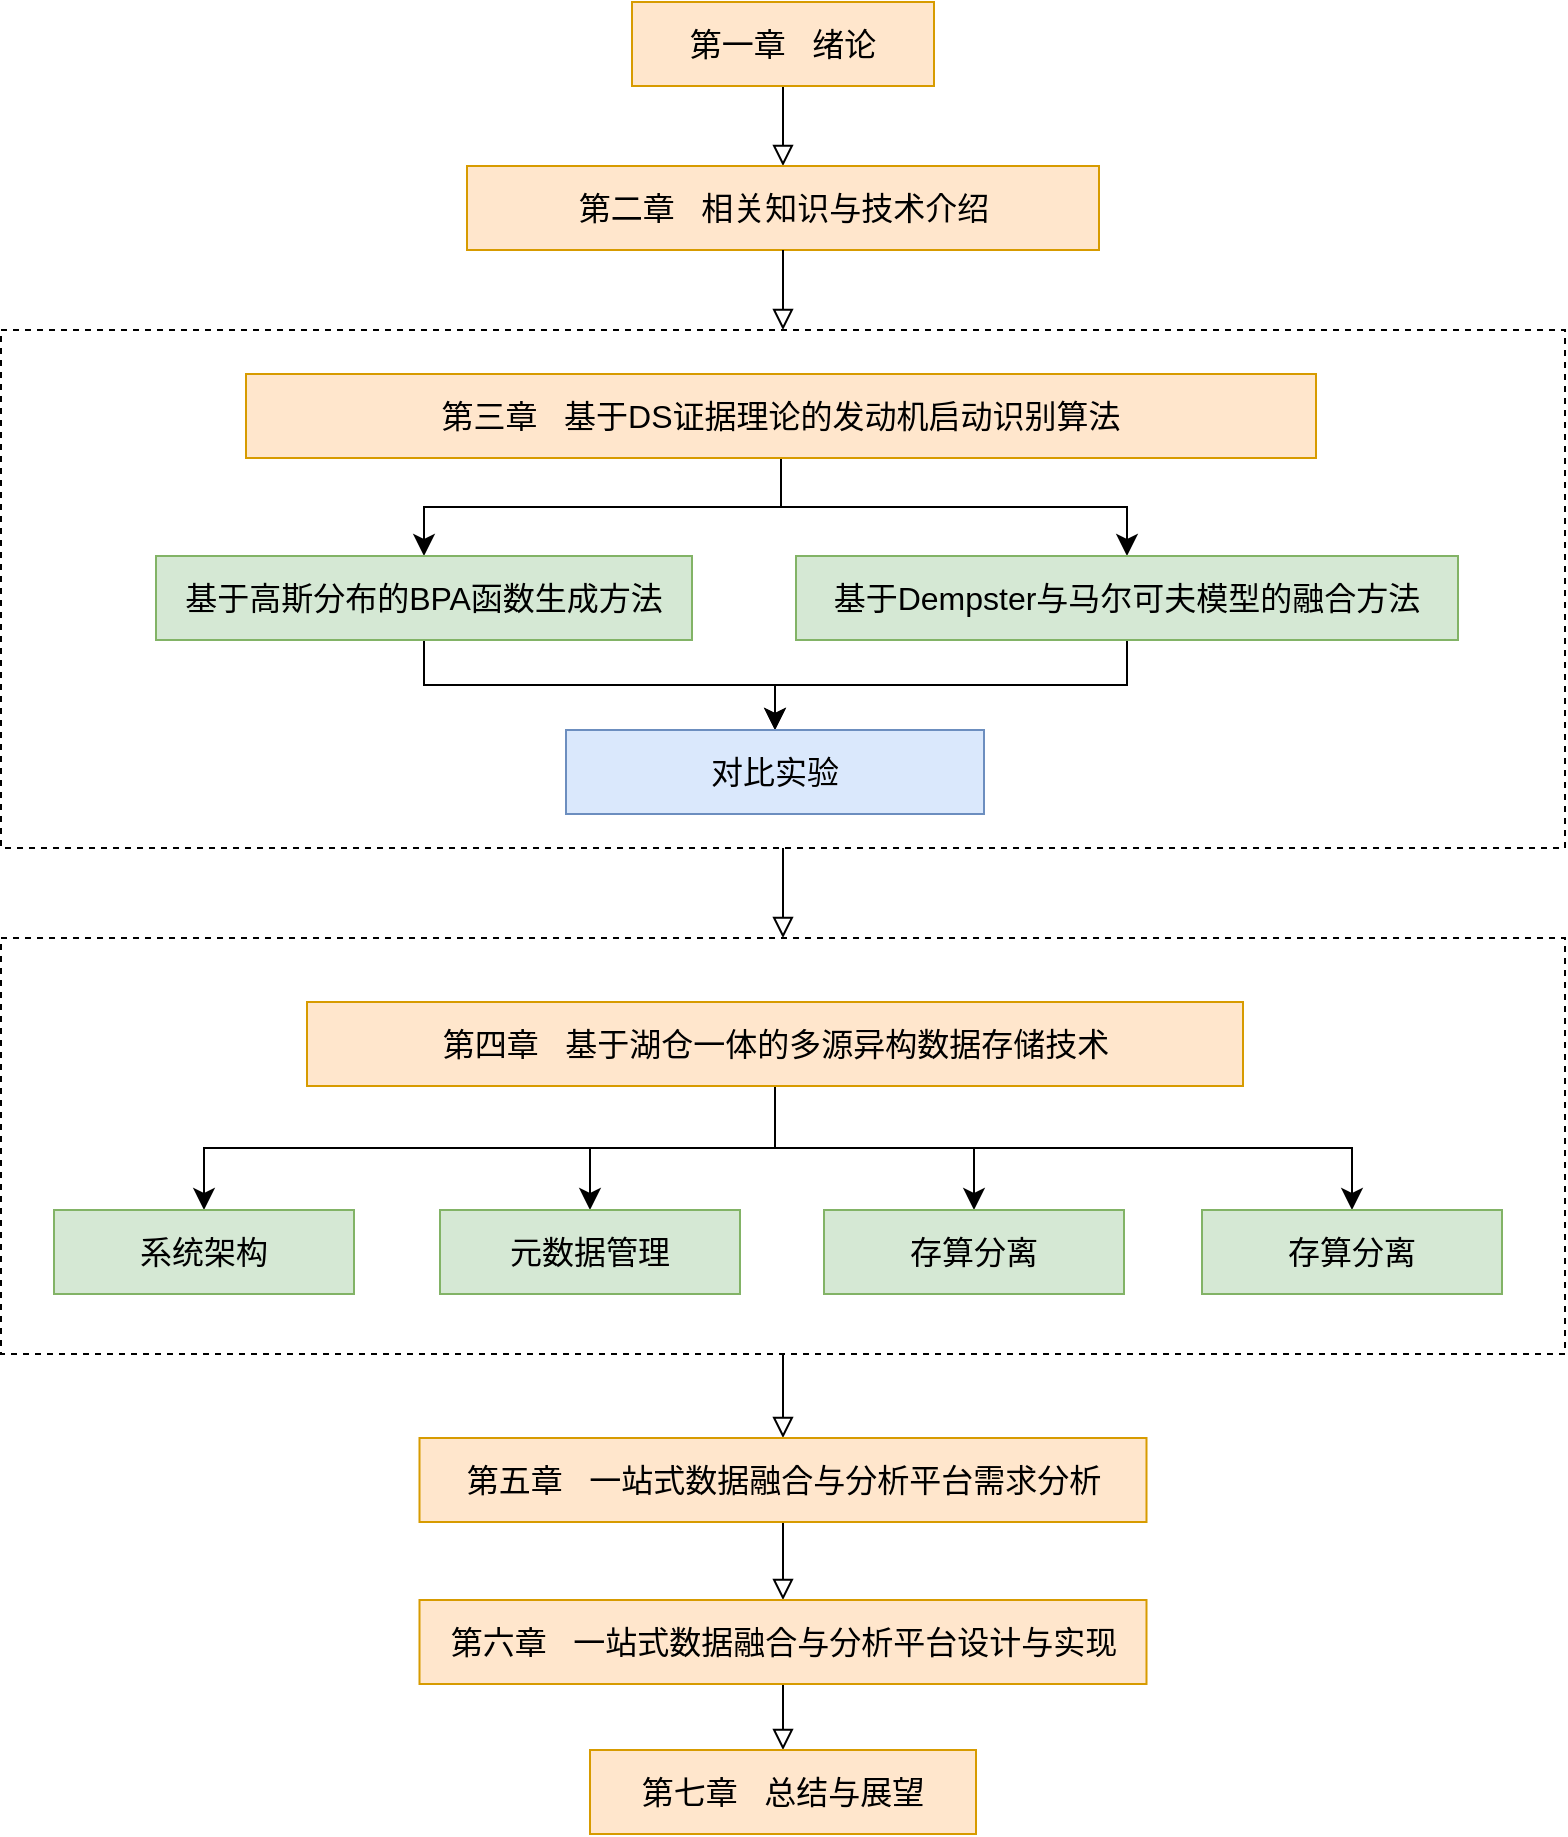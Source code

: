 <mxfile version="23.1.5" type="github">
  <diagram name="第 1 页" id="IkbdYyZgTxzfussHmOva">
    <mxGraphModel dx="1960" dy="1387" grid="0" gridSize="10" guides="1" tooltips="1" connect="1" arrows="1" fold="1" page="0" pageScale="1" pageWidth="4681" pageHeight="3300" math="0" shadow="0">
      <root>
        <mxCell id="0" />
        <mxCell id="1" parent="0" />
        <mxCell id="zVfyd89gMReHTwE-nL8Z-29" style="edgeStyle=none;curved=1;rounded=0;orthogonalLoop=1;jettySize=auto;html=1;exitX=0.5;exitY=1;exitDx=0;exitDy=0;fontSize=12;startSize=8;endSize=8;endArrow=block;endFill=0;" edge="1" parent="1" source="zVfyd89gMReHTwE-nL8Z-16" target="zVfyd89gMReHTwE-nL8Z-27">
          <mxGeometry relative="1" as="geometry" />
        </mxCell>
        <mxCell id="zVfyd89gMReHTwE-nL8Z-16" value="" style="rounded=0;whiteSpace=wrap;html=1;dashed=1;" vertex="1" parent="1">
          <mxGeometry x="-145.5" y="387" width="782" height="208" as="geometry" />
        </mxCell>
        <mxCell id="zVfyd89gMReHTwE-nL8Z-17" style="edgeStyle=none;curved=1;rounded=0;orthogonalLoop=1;jettySize=auto;html=1;exitX=0.5;exitY=1;exitDx=0;exitDy=0;fontSize=12;startSize=8;endSize=8;endArrow=block;endFill=0;" edge="1" parent="1" source="zVfyd89gMReHTwE-nL8Z-5" target="zVfyd89gMReHTwE-nL8Z-16">
          <mxGeometry relative="1" as="geometry" />
        </mxCell>
        <mxCell id="zVfyd89gMReHTwE-nL8Z-5" value="" style="rounded=0;whiteSpace=wrap;html=1;dashed=1;" vertex="1" parent="1">
          <mxGeometry x="-145.5" y="83" width="782" height="259" as="geometry" />
        </mxCell>
        <mxCell id="zVfyd89gMReHTwE-nL8Z-3" style="edgeStyle=none;curved=1;rounded=0;orthogonalLoop=1;jettySize=auto;html=1;exitX=0.5;exitY=1;exitDx=0;exitDy=0;fontSize=12;startSize=8;endSize=8;endArrow=block;endFill=0;" edge="1" parent="1" source="zVfyd89gMReHTwE-nL8Z-1" target="zVfyd89gMReHTwE-nL8Z-2">
          <mxGeometry relative="1" as="geometry" />
        </mxCell>
        <mxCell id="zVfyd89gMReHTwE-nL8Z-1" value="&lt;font style=&quot;font-size: 16px;&quot;&gt;第一章&amp;nbsp; &amp;nbsp;绪论&lt;/font&gt;" style="rounded=0;whiteSpace=wrap;html=1;fillColor=#ffe6cc;strokeColor=#d79b00;" vertex="1" parent="1">
          <mxGeometry x="170" y="-81" width="151" height="42" as="geometry" />
        </mxCell>
        <mxCell id="zVfyd89gMReHTwE-nL8Z-2" value="&lt;font style=&quot;font-size: 16px;&quot;&gt;第二章&amp;nbsp; &amp;nbsp;相关知识与技术介绍&lt;/font&gt;" style="rounded=0;whiteSpace=wrap;html=1;fillColor=#ffe6cc;strokeColor=#d79b00;" vertex="1" parent="1">
          <mxGeometry x="87.5" y="1" width="316" height="42" as="geometry" />
        </mxCell>
        <mxCell id="zVfyd89gMReHTwE-nL8Z-9" style="edgeStyle=orthogonalEdgeStyle;rounded=0;orthogonalLoop=1;jettySize=auto;html=1;exitX=0.5;exitY=1;exitDx=0;exitDy=0;fontSize=12;startSize=8;endSize=8;" edge="1" parent="1" source="zVfyd89gMReHTwE-nL8Z-4" target="zVfyd89gMReHTwE-nL8Z-6">
          <mxGeometry relative="1" as="geometry" />
        </mxCell>
        <mxCell id="zVfyd89gMReHTwE-nL8Z-11" style="edgeStyle=orthogonalEdgeStyle;rounded=0;orthogonalLoop=1;jettySize=auto;html=1;exitX=0.5;exitY=1;exitDx=0;exitDy=0;entryX=0.5;entryY=0;entryDx=0;entryDy=0;fontSize=12;startSize=8;endSize=8;" edge="1" parent="1" source="zVfyd89gMReHTwE-nL8Z-4" target="zVfyd89gMReHTwE-nL8Z-7">
          <mxGeometry relative="1" as="geometry" />
        </mxCell>
        <mxCell id="zVfyd89gMReHTwE-nL8Z-4" value="&lt;font style=&quot;font-size: 16px;&quot;&gt;第三章&amp;nbsp; &amp;nbsp;基于DS证据理论的发动机启动识别算法&lt;/font&gt;" style="rounded=0;whiteSpace=wrap;html=1;fillColor=#ffe6cc;strokeColor=#d79b00;" vertex="1" parent="1">
          <mxGeometry x="-23" y="105" width="535" height="42" as="geometry" />
        </mxCell>
        <mxCell id="zVfyd89gMReHTwE-nL8Z-13" style="edgeStyle=orthogonalEdgeStyle;rounded=0;orthogonalLoop=1;jettySize=auto;html=1;exitX=0.5;exitY=1;exitDx=0;exitDy=0;entryX=0.5;entryY=0;entryDx=0;entryDy=0;fontSize=12;startSize=8;endSize=8;" edge="1" parent="1" source="zVfyd89gMReHTwE-nL8Z-6" target="zVfyd89gMReHTwE-nL8Z-12">
          <mxGeometry relative="1" as="geometry" />
        </mxCell>
        <mxCell id="zVfyd89gMReHTwE-nL8Z-6" value="&lt;font style=&quot;font-size: 16px;&quot;&gt;基于高斯分布的BPA函数生成方法&lt;/font&gt;" style="rounded=0;whiteSpace=wrap;html=1;fillColor=#d5e8d4;strokeColor=#82b366;" vertex="1" parent="1">
          <mxGeometry x="-68" y="196" width="268" height="42" as="geometry" />
        </mxCell>
        <mxCell id="zVfyd89gMReHTwE-nL8Z-14" style="edgeStyle=orthogonalEdgeStyle;rounded=0;orthogonalLoop=1;jettySize=auto;html=1;exitX=0.5;exitY=1;exitDx=0;exitDy=0;entryX=0.5;entryY=0;entryDx=0;entryDy=0;fontSize=12;startSize=8;endSize=8;" edge="1" parent="1" source="zVfyd89gMReHTwE-nL8Z-7" target="zVfyd89gMReHTwE-nL8Z-12">
          <mxGeometry relative="1" as="geometry" />
        </mxCell>
        <mxCell id="zVfyd89gMReHTwE-nL8Z-7" value="&lt;font style=&quot;font-size: 16px;&quot;&gt;基于Dempster与马尔可夫模型的融合方法&lt;/font&gt;&lt;span style=&quot;font-size:14.0pt;font-family:黑体;&lt;br/&gt;mso-bidi-font-family:&amp;quot;Times New Roman&amp;quot;;mso-bidi-theme-font:minor-bidi;&lt;br/&gt;mso-ansi-language:EN-US;mso-fareast-language:ZH-CN;mso-bidi-language:AR-SA&quot;&gt;&lt;/span&gt;" style="rounded=0;whiteSpace=wrap;html=1;fillColor=#d5e8d4;strokeColor=#82b366;" vertex="1" parent="1">
          <mxGeometry x="252" y="196" width="331" height="42" as="geometry" />
        </mxCell>
        <mxCell id="zVfyd89gMReHTwE-nL8Z-8" style="edgeStyle=none;curved=1;rounded=0;orthogonalLoop=1;jettySize=auto;html=1;exitX=0.5;exitY=1;exitDx=0;exitDy=0;entryX=0.5;entryY=0;entryDx=0;entryDy=0;fontSize=12;startSize=8;endSize=8;endArrow=block;endFill=0;" edge="1" parent="1" source="zVfyd89gMReHTwE-nL8Z-2" target="zVfyd89gMReHTwE-nL8Z-5">
          <mxGeometry relative="1" as="geometry" />
        </mxCell>
        <mxCell id="zVfyd89gMReHTwE-nL8Z-12" value="&lt;font style=&quot;font-size: 16px;&quot;&gt;对比实验&lt;/font&gt;" style="rounded=0;whiteSpace=wrap;html=1;fillColor=#dae8fc;strokeColor=#6c8ebf;" vertex="1" parent="1">
          <mxGeometry x="137" y="283" width="209" height="42" as="geometry" />
        </mxCell>
        <mxCell id="zVfyd89gMReHTwE-nL8Z-22" style="edgeStyle=orthogonalEdgeStyle;rounded=0;orthogonalLoop=1;jettySize=auto;html=1;exitX=0.5;exitY=1;exitDx=0;exitDy=0;entryX=0.5;entryY=0;entryDx=0;entryDy=0;fontSize=12;startSize=8;endSize=8;" edge="1" parent="1" source="zVfyd89gMReHTwE-nL8Z-15" target="zVfyd89gMReHTwE-nL8Z-18">
          <mxGeometry relative="1" as="geometry" />
        </mxCell>
        <mxCell id="zVfyd89gMReHTwE-nL8Z-24" style="edgeStyle=orthogonalEdgeStyle;rounded=0;orthogonalLoop=1;jettySize=auto;html=1;exitX=0.5;exitY=1;exitDx=0;exitDy=0;entryX=0.5;entryY=0;entryDx=0;entryDy=0;fontSize=12;startSize=8;endSize=8;" edge="1" parent="1" source="zVfyd89gMReHTwE-nL8Z-15" target="zVfyd89gMReHTwE-nL8Z-19">
          <mxGeometry relative="1" as="geometry" />
        </mxCell>
        <mxCell id="zVfyd89gMReHTwE-nL8Z-25" style="edgeStyle=orthogonalEdgeStyle;rounded=0;orthogonalLoop=1;jettySize=auto;html=1;exitX=0.5;exitY=1;exitDx=0;exitDy=0;entryX=0.5;entryY=0;entryDx=0;entryDy=0;fontSize=12;startSize=8;endSize=8;" edge="1" parent="1" source="zVfyd89gMReHTwE-nL8Z-15" target="zVfyd89gMReHTwE-nL8Z-20">
          <mxGeometry relative="1" as="geometry" />
        </mxCell>
        <mxCell id="zVfyd89gMReHTwE-nL8Z-26" style="edgeStyle=orthogonalEdgeStyle;rounded=0;orthogonalLoop=1;jettySize=auto;html=1;exitX=0.5;exitY=1;exitDx=0;exitDy=0;entryX=0.5;entryY=0;entryDx=0;entryDy=0;fontSize=12;startSize=8;endSize=8;" edge="1" parent="1" source="zVfyd89gMReHTwE-nL8Z-15" target="zVfyd89gMReHTwE-nL8Z-21">
          <mxGeometry relative="1" as="geometry" />
        </mxCell>
        <mxCell id="zVfyd89gMReHTwE-nL8Z-15" value="&lt;font style=&quot;font-size: 16px;&quot;&gt;第四章&amp;nbsp; &amp;nbsp;基于湖仓一体的多源异构数据存储技术&lt;/font&gt;" style="rounded=0;whiteSpace=wrap;html=1;fillColor=#ffe6cc;strokeColor=#d79b00;" vertex="1" parent="1">
          <mxGeometry x="7.5" y="419" width="468" height="42" as="geometry" />
        </mxCell>
        <mxCell id="zVfyd89gMReHTwE-nL8Z-18" value="&lt;font style=&quot;font-size: 16px;&quot;&gt;系统架构&lt;/font&gt;" style="rounded=0;whiteSpace=wrap;html=1;fillColor=#d5e8d4;strokeColor=#82b366;" vertex="1" parent="1">
          <mxGeometry x="-119" y="523" width="150" height="42" as="geometry" />
        </mxCell>
        <mxCell id="zVfyd89gMReHTwE-nL8Z-19" value="&lt;font style=&quot;font-size: 16px;&quot;&gt;元数据管理&lt;/font&gt;" style="rounded=0;whiteSpace=wrap;html=1;fillColor=#d5e8d4;strokeColor=#82b366;" vertex="1" parent="1">
          <mxGeometry x="74" y="523" width="150" height="42" as="geometry" />
        </mxCell>
        <mxCell id="zVfyd89gMReHTwE-nL8Z-20" value="&lt;span style=&quot;font-size: 16px;&quot;&gt;存算分离&lt;/span&gt;" style="rounded=0;whiteSpace=wrap;html=1;fillColor=#d5e8d4;strokeColor=#82b366;" vertex="1" parent="1">
          <mxGeometry x="266" y="523" width="150" height="42" as="geometry" />
        </mxCell>
        <mxCell id="zVfyd89gMReHTwE-nL8Z-21" value="&lt;span style=&quot;font-size: 16px;&quot;&gt;存算分离&lt;/span&gt;" style="rounded=0;whiteSpace=wrap;html=1;fillColor=#d5e8d4;strokeColor=#82b366;" vertex="1" parent="1">
          <mxGeometry x="455" y="523" width="150" height="42" as="geometry" />
        </mxCell>
        <mxCell id="zVfyd89gMReHTwE-nL8Z-30" style="edgeStyle=none;curved=1;rounded=0;orthogonalLoop=1;jettySize=auto;html=1;exitX=0.5;exitY=1;exitDx=0;exitDy=0;fontSize=12;startSize=8;endSize=8;endArrow=block;endFill=0;" edge="1" parent="1" source="zVfyd89gMReHTwE-nL8Z-27" target="zVfyd89gMReHTwE-nL8Z-28">
          <mxGeometry relative="1" as="geometry" />
        </mxCell>
        <mxCell id="zVfyd89gMReHTwE-nL8Z-27" value="&lt;font style=&quot;font-size: 16px;&quot;&gt;第五章&amp;nbsp; &amp;nbsp;一站式数据融合与分析平台需求分析&lt;/font&gt;" style="rounded=0;whiteSpace=wrap;html=1;fillColor=#ffe6cc;strokeColor=#d79b00;" vertex="1" parent="1">
          <mxGeometry x="63.75" y="637" width="363.5" height="42" as="geometry" />
        </mxCell>
        <mxCell id="zVfyd89gMReHTwE-nL8Z-32" style="edgeStyle=none;curved=1;rounded=0;orthogonalLoop=1;jettySize=auto;html=1;exitX=0.5;exitY=1;exitDx=0;exitDy=0;entryX=0.5;entryY=0;entryDx=0;entryDy=0;fontSize=12;startSize=8;endSize=8;endArrow=block;endFill=0;" edge="1" parent="1" source="zVfyd89gMReHTwE-nL8Z-28" target="zVfyd89gMReHTwE-nL8Z-31">
          <mxGeometry relative="1" as="geometry" />
        </mxCell>
        <mxCell id="zVfyd89gMReHTwE-nL8Z-28" value="&lt;font style=&quot;font-size: 16px;&quot;&gt;第六章&amp;nbsp; &amp;nbsp;一站式数据融合与分析平台设计与实现&lt;/font&gt;" style="rounded=0;whiteSpace=wrap;html=1;fillColor=#ffe6cc;strokeColor=#d79b00;" vertex="1" parent="1">
          <mxGeometry x="63.75" y="718" width="363.5" height="42" as="geometry" />
        </mxCell>
        <mxCell id="zVfyd89gMReHTwE-nL8Z-31" value="&lt;font style=&quot;font-size: 16px;&quot;&gt;第七章&amp;nbsp; &amp;nbsp;总结与展望&lt;/font&gt;" style="rounded=0;whiteSpace=wrap;html=1;fillColor=#ffe6cc;strokeColor=#d79b00;" vertex="1" parent="1">
          <mxGeometry x="149" y="793" width="193" height="42" as="geometry" />
        </mxCell>
      </root>
    </mxGraphModel>
  </diagram>
</mxfile>

